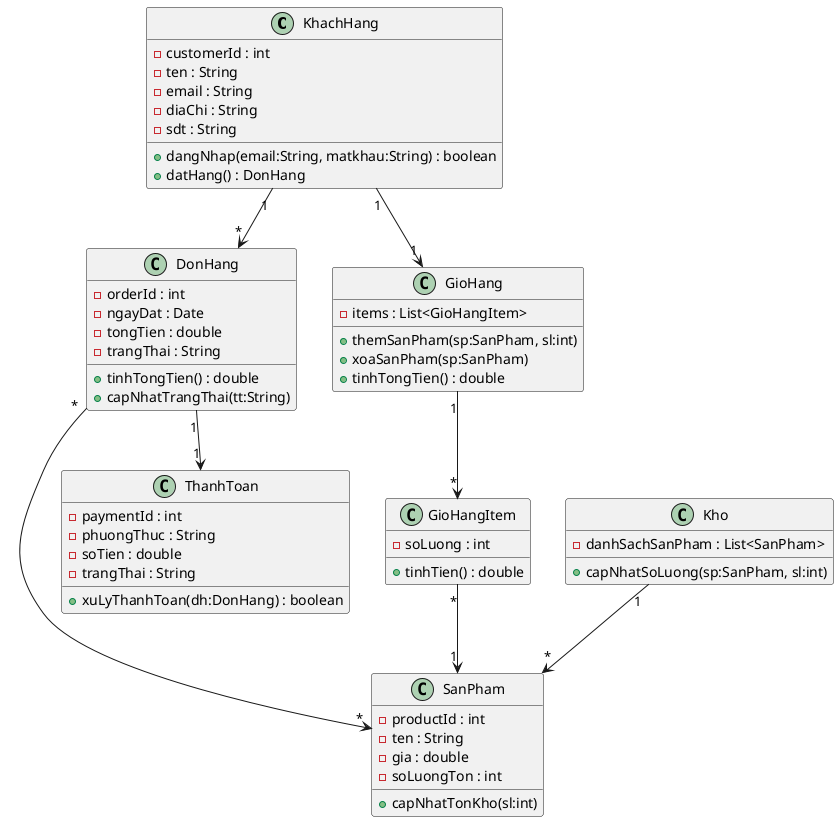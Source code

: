 @startuml
class KhachHang {
  - customerId : int
  - ten : String
  - email : String
  - diaChi : String
  - sdt : String
  + dangNhap(email:String, matkhau:String) : boolean
  + datHang() : DonHang
}

class SanPham {
  - productId : int
  - ten : String
  - gia : double
  - soLuongTon : int
  + capNhatTonKho(sl:int)
}

class DonHang {
  - orderId : int
  - ngayDat : Date
  - tongTien : double
  - trangThai : String
  + tinhTongTien() : double
  + capNhatTrangThai(tt:String)
}

class GioHang {
  - items : List<GioHangItem>
  + themSanPham(sp:SanPham, sl:int)
  + xoaSanPham(sp:SanPham)
  + tinhTongTien() : double
}

class GioHangItem {
  - soLuong : int
  + tinhTien() : double
}

class ThanhToan {
  - paymentId : int
  - phuongThuc : String
  - soTien : double
  - trangThai : String
  + xuLyThanhToan(dh:DonHang) : boolean
}

class Kho {
  - danhSachSanPham : List<SanPham>
  + capNhatSoLuong(sp:SanPham, sl:int)
}

KhachHang "1" --> "1" GioHang
GioHang "1" --> "*" GioHangItem
GioHangItem "*" --> "1" SanPham
KhachHang "1" --> "*" DonHang
DonHang "1" --> "1" ThanhToan
DonHang "*" --> "*" SanPham
Kho "1" --> "*" SanPham
@enduml
